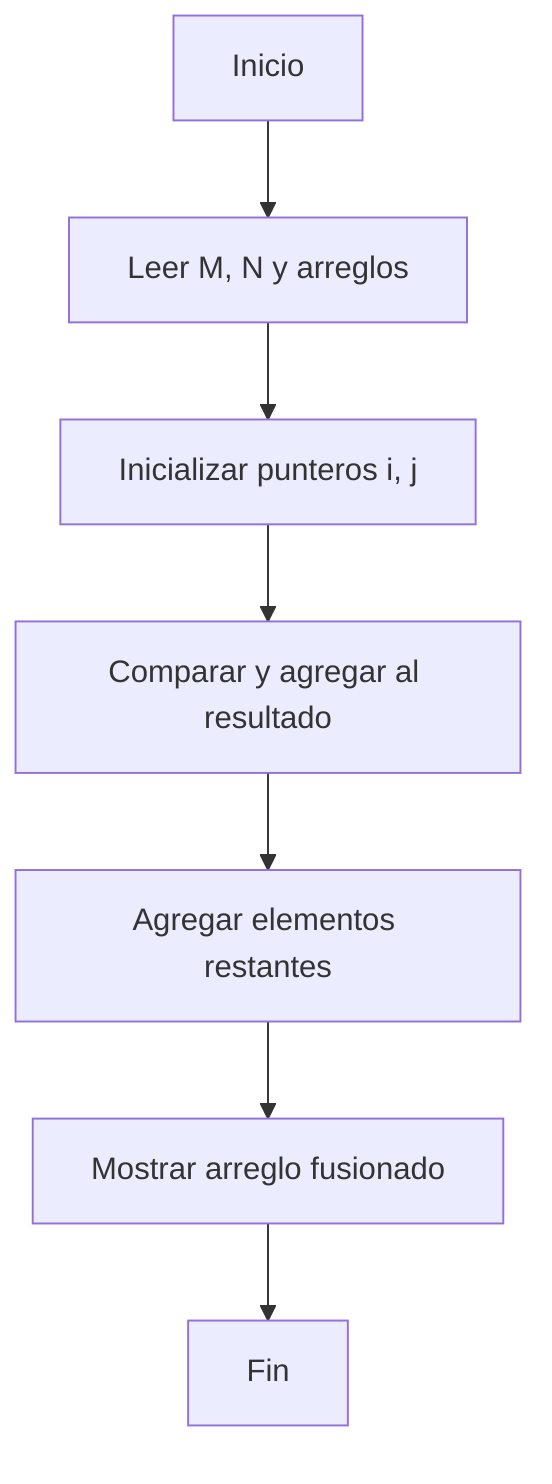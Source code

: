 flowchart TD
  A[Inicio] --> B[Leer M, N y arreglos]  
  B --> C[Inicializar punteros i, j]  
  C --> D[Comparar y agregar al resultado]  
  D --> E[Agregar elementos restantes]  
  E --> F[Mostrar arreglo fusionado]  
  F --> G[Fin]